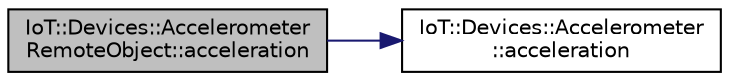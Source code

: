 digraph "IoT::Devices::AccelerometerRemoteObject::acceleration"
{
 // LATEX_PDF_SIZE
  edge [fontname="Helvetica",fontsize="10",labelfontname="Helvetica",labelfontsize="10"];
  node [fontname="Helvetica",fontsize="10",shape=record];
  rankdir="LR";
  Node1 [label="IoT::Devices::Accelerometer\lRemoteObject::acceleration",height=0.2,width=0.4,color="black", fillcolor="grey75", style="filled", fontcolor="black",tooltip="Destroys the AccelerometerRemoteObject."];
  Node1 -> Node2 [color="midnightblue",fontsize="10",style="solid",fontname="Helvetica"];
  Node2 [label="IoT::Devices::Accelerometer\l::acceleration",height=0.2,width=0.4,color="black", fillcolor="white", style="filled",URL="$classIoT_1_1Devices_1_1Accelerometer.html#a6081a32d4fe7eec038a8690501c5b60a",tooltip="Destroys the Accelerometer."];
}
